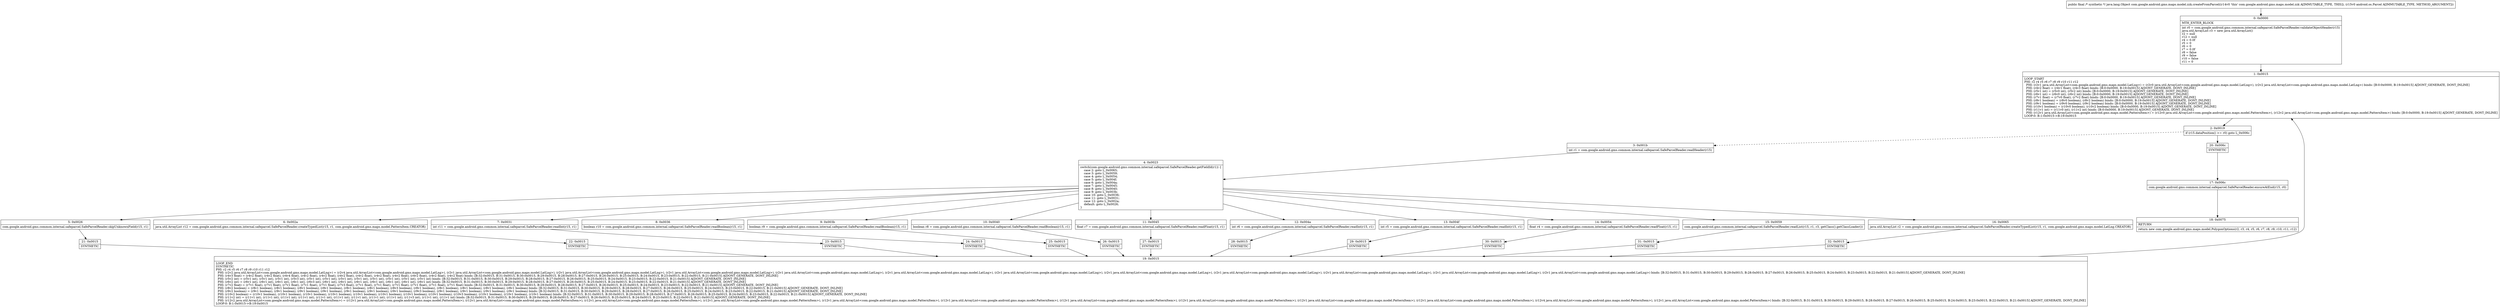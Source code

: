 digraph "CFG forcom.google.android.gms.maps.model.zzk.createFromParcel(Landroid\/os\/Parcel;)Ljava\/lang\/Object;" {
Node_0 [shape=record,label="{0\:\ 0x0000|MTH_ENTER_BLOCK\l|int r0 = com.google.android.gms.common.internal.safeparcel.SafeParcelReader.validateObjectHeader(r15)\ljava.util.ArrayList r3 = new java.util.ArrayList()\lr2 = null\lr12 = null\lr4 = 0.0f\lr5 = 0\lr6 = 0\lr7 = 0.0f\lr8 = false\lr9 = false\lr10 = false\lr11 = 0\l}"];
Node_1 [shape=record,label="{1\:\ 0x0015|LOOP_START\lPHI: r2 r4 r5 r6 r7 r8 r9 r10 r11 r12 \l  PHI: (r2v1 java.util.ArrayList\<com.google.android.gms.maps.model.LatLng\>) = (r2v0 java.util.ArrayList\<com.google.android.gms.maps.model.LatLng\>), (r2v2 java.util.ArrayList\<com.google.android.gms.maps.model.LatLng\>) binds: [B:0:0x0000, B:19:0x0015] A[DONT_GENERATE, DONT_INLINE]\l  PHI: (r4v2 float) = (r4v1 float), (r4v3 float) binds: [B:0:0x0000, B:19:0x0015] A[DONT_GENERATE, DONT_INLINE]\l  PHI: (r5v1 int) = (r5v0 int), (r5v2 int) binds: [B:0:0x0000, B:19:0x0015] A[DONT_GENERATE, DONT_INLINE]\l  PHI: (r6v1 int) = (r6v0 int), (r6v2 int) binds: [B:0:0x0000, B:19:0x0015] A[DONT_GENERATE, DONT_INLINE]\l  PHI: (r7v1 float) = (r7v0 float), (r7v2 float) binds: [B:0:0x0000, B:19:0x0015] A[DONT_GENERATE, DONT_INLINE]\l  PHI: (r8v1 boolean) = (r8v0 boolean), (r8v2 boolean) binds: [B:0:0x0000, B:19:0x0015] A[DONT_GENERATE, DONT_INLINE]\l  PHI: (r9v1 boolean) = (r9v0 boolean), (r9v2 boolean) binds: [B:0:0x0000, B:19:0x0015] A[DONT_GENERATE, DONT_INLINE]\l  PHI: (r10v1 boolean) = (r10v0 boolean), (r10v2 boolean) binds: [B:0:0x0000, B:19:0x0015] A[DONT_GENERATE, DONT_INLINE]\l  PHI: (r11v1 int) = (r11v0 int), (r11v2 int) binds: [B:0:0x0000, B:19:0x0015] A[DONT_GENERATE, DONT_INLINE]\l  PHI: (r12v1 java.util.ArrayList\<com.google.android.gms.maps.model.PatternItem\>) = (r12v0 java.util.ArrayList\<com.google.android.gms.maps.model.PatternItem\>), (r12v2 java.util.ArrayList\<com.google.android.gms.maps.model.PatternItem\>) binds: [B:0:0x0000, B:19:0x0015] A[DONT_GENERATE, DONT_INLINE]\lLOOP:0: B:1:0x0015\-\>B:19:0x0015\l}"];
Node_2 [shape=record,label="{2\:\ 0x0019|if (r15.dataPosition() \>= r0) goto L_0x006c\l}"];
Node_3 [shape=record,label="{3\:\ 0x001b|int r1 = com.google.android.gms.common.internal.safeparcel.SafeParcelReader.readHeader(r15)\l}"];
Node_4 [shape=record,label="{4\:\ 0x0023|switch(com.google.android.gms.common.internal.safeparcel.SafeParcelReader.getFieldId(r1)) \{\l    case 2: goto L_0x0065;\l    case 3: goto L_0x0059;\l    case 4: goto L_0x0054;\l    case 5: goto L_0x004f;\l    case 6: goto L_0x004a;\l    case 7: goto L_0x0045;\l    case 8: goto L_0x0040;\l    case 9: goto L_0x003b;\l    case 10: goto L_0x0036;\l    case 11: goto L_0x0031;\l    case 12: goto L_0x002a;\l    default: goto L_0x0026;\l\}\l}"];
Node_5 [shape=record,label="{5\:\ 0x0026|com.google.android.gms.common.internal.safeparcel.SafeParcelReader.skipUnknownField(r15, r1)\l}"];
Node_6 [shape=record,label="{6\:\ 0x002a|java.util.ArrayList r12 = com.google.android.gms.common.internal.safeparcel.SafeParcelReader.createTypedList(r15, r1, com.google.android.gms.maps.model.PatternItem.CREATOR)\l}"];
Node_7 [shape=record,label="{7\:\ 0x0031|int r11 = com.google.android.gms.common.internal.safeparcel.SafeParcelReader.readInt(r15, r1)\l}"];
Node_8 [shape=record,label="{8\:\ 0x0036|boolean r10 = com.google.android.gms.common.internal.safeparcel.SafeParcelReader.readBoolean(r15, r1)\l}"];
Node_9 [shape=record,label="{9\:\ 0x003b|boolean r9 = com.google.android.gms.common.internal.safeparcel.SafeParcelReader.readBoolean(r15, r1)\l}"];
Node_10 [shape=record,label="{10\:\ 0x0040|boolean r8 = com.google.android.gms.common.internal.safeparcel.SafeParcelReader.readBoolean(r15, r1)\l}"];
Node_11 [shape=record,label="{11\:\ 0x0045|float r7 = com.google.android.gms.common.internal.safeparcel.SafeParcelReader.readFloat(r15, r1)\l}"];
Node_12 [shape=record,label="{12\:\ 0x004a|int r6 = com.google.android.gms.common.internal.safeparcel.SafeParcelReader.readInt(r15, r1)\l}"];
Node_13 [shape=record,label="{13\:\ 0x004f|int r5 = com.google.android.gms.common.internal.safeparcel.SafeParcelReader.readInt(r15, r1)\l}"];
Node_14 [shape=record,label="{14\:\ 0x0054|float r4 = com.google.android.gms.common.internal.safeparcel.SafeParcelReader.readFloat(r15, r1)\l}"];
Node_15 [shape=record,label="{15\:\ 0x0059|com.google.android.gms.common.internal.safeparcel.SafeParcelReader.readList(r15, r1, r3, getClass().getClassLoader())\l}"];
Node_16 [shape=record,label="{16\:\ 0x0065|java.util.ArrayList r2 = com.google.android.gms.common.internal.safeparcel.SafeParcelReader.createTypedList(r15, r1, com.google.android.gms.maps.model.LatLng.CREATOR)\l}"];
Node_17 [shape=record,label="{17\:\ 0x006c|com.google.android.gms.common.internal.safeparcel.SafeParcelReader.ensureAtEnd(r15, r0)\l}"];
Node_18 [shape=record,label="{18\:\ 0x0075|RETURN\l|return new com.google.android.gms.maps.model.PolygonOptions(r2, r3, r4, r5, r6, r7, r8, r9, r10, r11, r12)\l}"];
Node_19 [shape=record,label="{19\:\ 0x0015|LOOP_END\lSYNTHETIC\lPHI: r2 r4 r5 r6 r7 r8 r9 r10 r11 r12 \l  PHI: (r2v2 java.util.ArrayList\<com.google.android.gms.maps.model.LatLng\>) = (r2v4 java.util.ArrayList\<com.google.android.gms.maps.model.LatLng\>), (r2v1 java.util.ArrayList\<com.google.android.gms.maps.model.LatLng\>), (r2v1 java.util.ArrayList\<com.google.android.gms.maps.model.LatLng\>), (r2v1 java.util.ArrayList\<com.google.android.gms.maps.model.LatLng\>), (r2v1 java.util.ArrayList\<com.google.android.gms.maps.model.LatLng\>), (r2v1 java.util.ArrayList\<com.google.android.gms.maps.model.LatLng\>), (r2v1 java.util.ArrayList\<com.google.android.gms.maps.model.LatLng\>), (r2v1 java.util.ArrayList\<com.google.android.gms.maps.model.LatLng\>), (r2v1 java.util.ArrayList\<com.google.android.gms.maps.model.LatLng\>), (r2v1 java.util.ArrayList\<com.google.android.gms.maps.model.LatLng\>), (r2v1 java.util.ArrayList\<com.google.android.gms.maps.model.LatLng\>), (r2v1 java.util.ArrayList\<com.google.android.gms.maps.model.LatLng\>) binds: [B:32:0x0015, B:31:0x0015, B:30:0x0015, B:29:0x0015, B:28:0x0015, B:27:0x0015, B:26:0x0015, B:25:0x0015, B:24:0x0015, B:23:0x0015, B:22:0x0015, B:21:0x0015] A[DONT_GENERATE, DONT_INLINE]\l  PHI: (r4v3 float) = (r4v2 float), (r4v2 float), (r4v4 float), (r4v2 float), (r4v2 float), (r4v2 float), (r4v2 float), (r4v2 float), (r4v2 float), (r4v2 float), (r4v2 float), (r4v2 float) binds: [B:32:0x0015, B:31:0x0015, B:30:0x0015, B:29:0x0015, B:28:0x0015, B:27:0x0015, B:26:0x0015, B:25:0x0015, B:24:0x0015, B:23:0x0015, B:22:0x0015, B:21:0x0015] A[DONT_GENERATE, DONT_INLINE]\l  PHI: (r5v2 int) = (r5v1 int), (r5v1 int), (r5v1 int), (r5v3 int), (r5v1 int), (r5v1 int), (r5v1 int), (r5v1 int), (r5v1 int), (r5v1 int), (r5v1 int), (r5v1 int) binds: [B:32:0x0015, B:31:0x0015, B:30:0x0015, B:29:0x0015, B:28:0x0015, B:27:0x0015, B:26:0x0015, B:25:0x0015, B:24:0x0015, B:23:0x0015, B:22:0x0015, B:21:0x0015] A[DONT_GENERATE, DONT_INLINE]\l  PHI: (r6v2 int) = (r6v1 int), (r6v1 int), (r6v1 int), (r6v1 int), (r6v3 int), (r6v1 int), (r6v1 int), (r6v1 int), (r6v1 int), (r6v1 int), (r6v1 int), (r6v1 int) binds: [B:32:0x0015, B:31:0x0015, B:30:0x0015, B:29:0x0015, B:28:0x0015, B:27:0x0015, B:26:0x0015, B:25:0x0015, B:24:0x0015, B:23:0x0015, B:22:0x0015, B:21:0x0015] A[DONT_GENERATE, DONT_INLINE]\l  PHI: (r7v2 float) = (r7v1 float), (r7v1 float), (r7v1 float), (r7v1 float), (r7v1 float), (r7v3 float), (r7v1 float), (r7v1 float), (r7v1 float), (r7v1 float), (r7v1 float), (r7v1 float) binds: [B:32:0x0015, B:31:0x0015, B:30:0x0015, B:29:0x0015, B:28:0x0015, B:27:0x0015, B:26:0x0015, B:25:0x0015, B:24:0x0015, B:23:0x0015, B:22:0x0015, B:21:0x0015] A[DONT_GENERATE, DONT_INLINE]\l  PHI: (r8v2 boolean) = (r8v1 boolean), (r8v1 boolean), (r8v1 boolean), (r8v1 boolean), (r8v1 boolean), (r8v1 boolean), (r8v3 boolean), (r8v1 boolean), (r8v1 boolean), (r8v1 boolean), (r8v1 boolean), (r8v1 boolean) binds: [B:32:0x0015, B:31:0x0015, B:30:0x0015, B:29:0x0015, B:28:0x0015, B:27:0x0015, B:26:0x0015, B:25:0x0015, B:24:0x0015, B:23:0x0015, B:22:0x0015, B:21:0x0015] A[DONT_GENERATE, DONT_INLINE]\l  PHI: (r9v2 boolean) = (r9v1 boolean), (r9v1 boolean), (r9v1 boolean), (r9v1 boolean), (r9v1 boolean), (r9v1 boolean), (r9v1 boolean), (r9v3 boolean), (r9v1 boolean), (r9v1 boolean), (r9v1 boolean), (r9v1 boolean) binds: [B:32:0x0015, B:31:0x0015, B:30:0x0015, B:29:0x0015, B:28:0x0015, B:27:0x0015, B:26:0x0015, B:25:0x0015, B:24:0x0015, B:23:0x0015, B:22:0x0015, B:21:0x0015] A[DONT_GENERATE, DONT_INLINE]\l  PHI: (r10v2 boolean) = (r10v1 boolean), (r10v1 boolean), (r10v1 boolean), (r10v1 boolean), (r10v1 boolean), (r10v1 boolean), (r10v1 boolean), (r10v1 boolean), (r10v3 boolean), (r10v1 boolean), (r10v1 boolean), (r10v1 boolean) binds: [B:32:0x0015, B:31:0x0015, B:30:0x0015, B:29:0x0015, B:28:0x0015, B:27:0x0015, B:26:0x0015, B:25:0x0015, B:24:0x0015, B:23:0x0015, B:22:0x0015, B:21:0x0015] A[DONT_GENERATE, DONT_INLINE]\l  PHI: (r11v2 int) = (r11v1 int), (r11v1 int), (r11v1 int), (r11v1 int), (r11v1 int), (r11v1 int), (r11v1 int), (r11v1 int), (r11v1 int), (r11v3 int), (r11v1 int), (r11v1 int) binds: [B:32:0x0015, B:31:0x0015, B:30:0x0015, B:29:0x0015, B:28:0x0015, B:27:0x0015, B:26:0x0015, B:25:0x0015, B:24:0x0015, B:23:0x0015, B:22:0x0015, B:21:0x0015] A[DONT_GENERATE, DONT_INLINE]\l  PHI: (r12v2 java.util.ArrayList\<com.google.android.gms.maps.model.PatternItem\>) = (r12v1 java.util.ArrayList\<com.google.android.gms.maps.model.PatternItem\>), (r12v1 java.util.ArrayList\<com.google.android.gms.maps.model.PatternItem\>), (r12v1 java.util.ArrayList\<com.google.android.gms.maps.model.PatternItem\>), (r12v1 java.util.ArrayList\<com.google.android.gms.maps.model.PatternItem\>), (r12v1 java.util.ArrayList\<com.google.android.gms.maps.model.PatternItem\>), (r12v1 java.util.ArrayList\<com.google.android.gms.maps.model.PatternItem\>), (r12v1 java.util.ArrayList\<com.google.android.gms.maps.model.PatternItem\>), (r12v1 java.util.ArrayList\<com.google.android.gms.maps.model.PatternItem\>), (r12v1 java.util.ArrayList\<com.google.android.gms.maps.model.PatternItem\>), (r12v1 java.util.ArrayList\<com.google.android.gms.maps.model.PatternItem\>), (r12v4 java.util.ArrayList\<com.google.android.gms.maps.model.PatternItem\>), (r12v1 java.util.ArrayList\<com.google.android.gms.maps.model.PatternItem\>) binds: [B:32:0x0015, B:31:0x0015, B:30:0x0015, B:29:0x0015, B:28:0x0015, B:27:0x0015, B:26:0x0015, B:25:0x0015, B:24:0x0015, B:23:0x0015, B:22:0x0015, B:21:0x0015] A[DONT_GENERATE, DONT_INLINE]\lLOOP:0: B:1:0x0015\-\>B:19:0x0015\l}"];
Node_20 [shape=record,label="{20\:\ 0x006c|SYNTHETIC\l}"];
Node_21 [shape=record,label="{21\:\ 0x0015|SYNTHETIC\l}"];
Node_22 [shape=record,label="{22\:\ 0x0015|SYNTHETIC\l}"];
Node_23 [shape=record,label="{23\:\ 0x0015|SYNTHETIC\l}"];
Node_24 [shape=record,label="{24\:\ 0x0015|SYNTHETIC\l}"];
Node_25 [shape=record,label="{25\:\ 0x0015|SYNTHETIC\l}"];
Node_26 [shape=record,label="{26\:\ 0x0015|SYNTHETIC\l}"];
Node_27 [shape=record,label="{27\:\ 0x0015|SYNTHETIC\l}"];
Node_28 [shape=record,label="{28\:\ 0x0015|SYNTHETIC\l}"];
Node_29 [shape=record,label="{29\:\ 0x0015|SYNTHETIC\l}"];
Node_30 [shape=record,label="{30\:\ 0x0015|SYNTHETIC\l}"];
Node_31 [shape=record,label="{31\:\ 0x0015|SYNTHETIC\l}"];
Node_32 [shape=record,label="{32\:\ 0x0015|SYNTHETIC\l}"];
MethodNode[shape=record,label="{public final \/* synthetic *\/ java.lang.Object com.google.android.gms.maps.model.zzk.createFromParcel((r14v0 'this' com.google.android.gms.maps.model.zzk A[IMMUTABLE_TYPE, THIS]), (r15v0 android.os.Parcel A[IMMUTABLE_TYPE, METHOD_ARGUMENT])) }"];
MethodNode -> Node_0;
Node_0 -> Node_1;
Node_1 -> Node_2;
Node_2 -> Node_3[style=dashed];
Node_2 -> Node_20;
Node_3 -> Node_4;
Node_4 -> Node_5;
Node_4 -> Node_6;
Node_4 -> Node_7;
Node_4 -> Node_8;
Node_4 -> Node_9;
Node_4 -> Node_10;
Node_4 -> Node_11;
Node_4 -> Node_12;
Node_4 -> Node_13;
Node_4 -> Node_14;
Node_4 -> Node_15;
Node_4 -> Node_16;
Node_5 -> Node_21;
Node_6 -> Node_22;
Node_7 -> Node_23;
Node_8 -> Node_24;
Node_9 -> Node_25;
Node_10 -> Node_26;
Node_11 -> Node_27;
Node_12 -> Node_28;
Node_13 -> Node_29;
Node_14 -> Node_30;
Node_15 -> Node_31;
Node_16 -> Node_32;
Node_17 -> Node_18;
Node_19 -> Node_1;
Node_20 -> Node_17;
Node_21 -> Node_19;
Node_22 -> Node_19;
Node_23 -> Node_19;
Node_24 -> Node_19;
Node_25 -> Node_19;
Node_26 -> Node_19;
Node_27 -> Node_19;
Node_28 -> Node_19;
Node_29 -> Node_19;
Node_30 -> Node_19;
Node_31 -> Node_19;
Node_32 -> Node_19;
}

